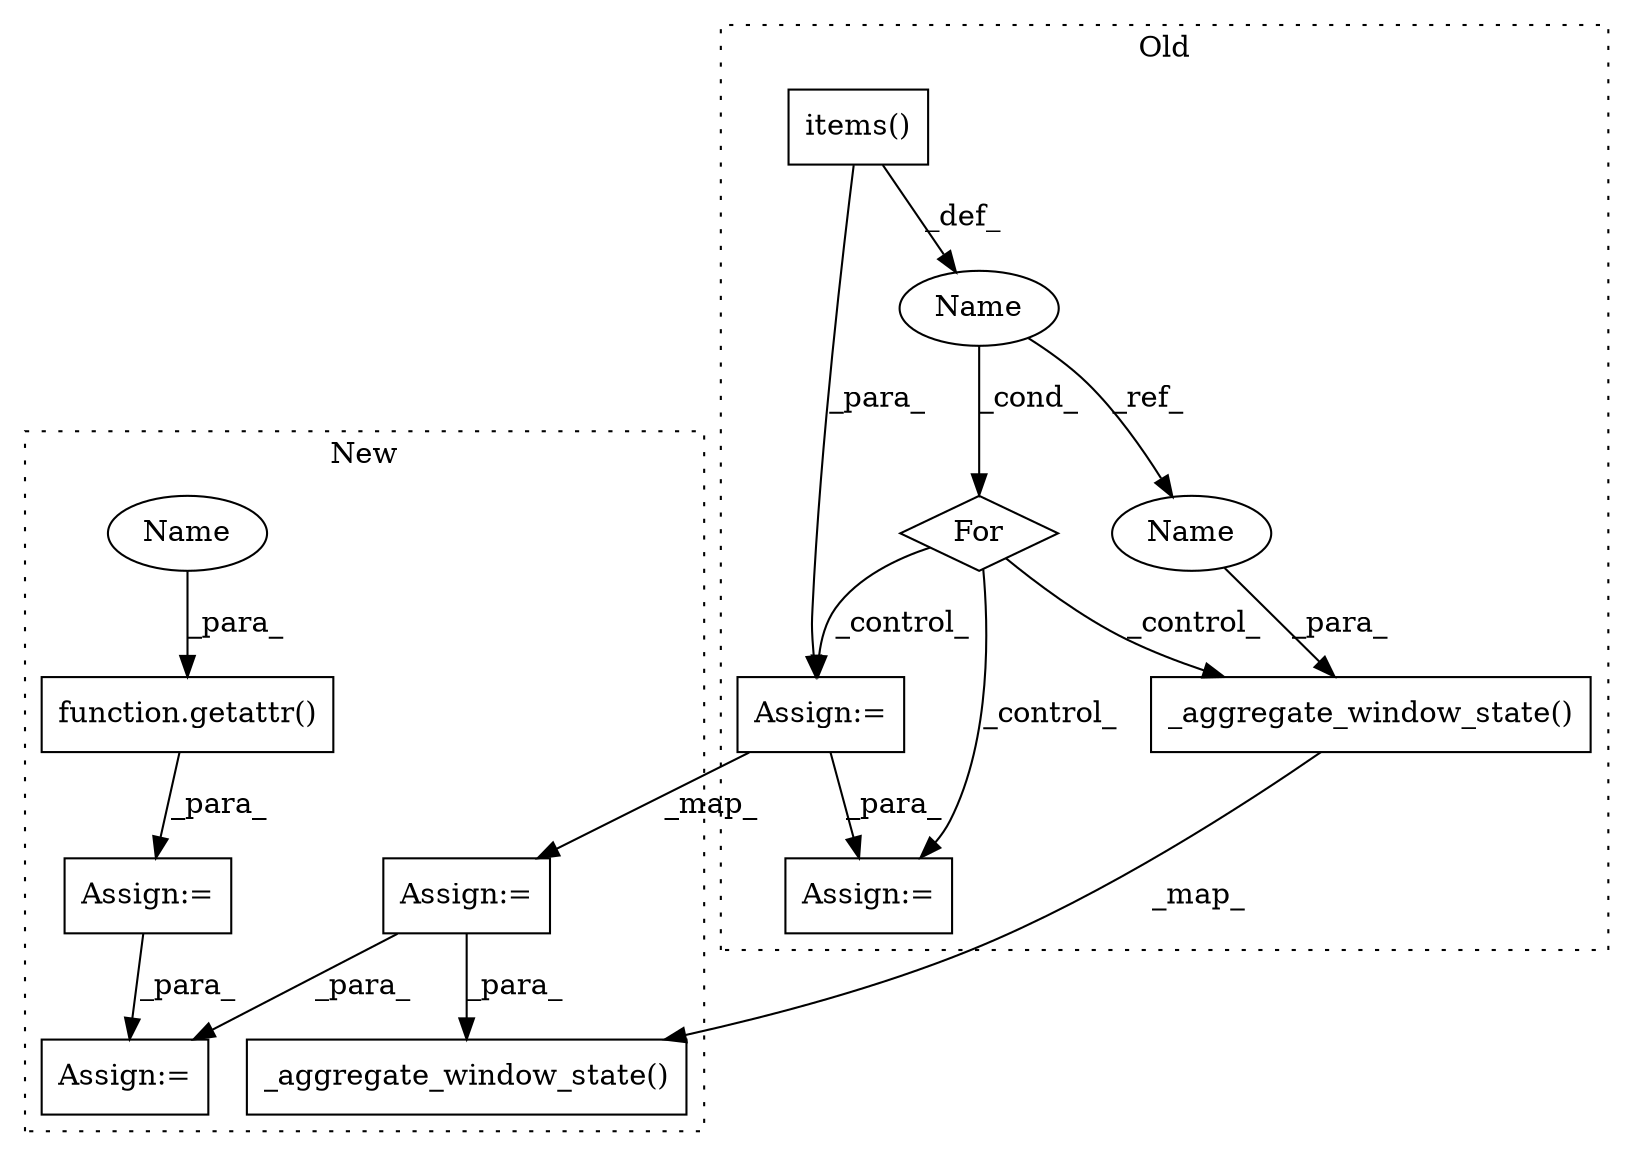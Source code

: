 digraph G {
subgraph cluster0 {
1 [label="_aggregate_window_state()" a="75" s="2699,2764" l="29,1" shape="box"];
3 [label="items()" a="75" s="2524" l="82" shape="box"];
4 [label="Name" a="87" s="2509" l="11" shape="ellipse"];
5 [label="For" a="107" s="2493,2606" l="4,14" shape="diamond"];
6 [label="Assign:=" a="68" s="2671" l="4" shape="box"];
10 [label="Assign:=" a="68" s="2625" l="3" shape="box"];
12 [label="Name" a="87" s="2740" l="11" shape="ellipse"];
label = "Old";
style="dotted";
}
subgraph cluster1 {
2 [label="_aggregate_window_state()" a="75" s="2811,2877" l="29,1" shape="box"];
7 [label="function.getattr()" a="75" s="2747,2777" l="8,1" shape="box"];
8 [label="Assign:=" a="68" s="2792" l="4" shape="box"];
9 [label="Assign:=" a="68" s="2744" l="3" shape="box"];
11 [label="Assign:=" a="68" s="2669" l="3" shape="box"];
13 [label="Name" a="87" s="2755" l="4" shape="ellipse"];
label = "New";
style="dotted";
}
1 -> 2 [label="_map_"];
3 -> 10 [label="_para_"];
3 -> 4 [label="_def_"];
4 -> 5 [label="_cond_"];
4 -> 12 [label="_ref_"];
5 -> 6 [label="_control_"];
5 -> 1 [label="_control_"];
5 -> 10 [label="_control_"];
7 -> 9 [label="_para_"];
9 -> 8 [label="_para_"];
10 -> 6 [label="_para_"];
10 -> 11 [label="_map_"];
11 -> 2 [label="_para_"];
11 -> 8 [label="_para_"];
12 -> 1 [label="_para_"];
13 -> 7 [label="_para_"];
}